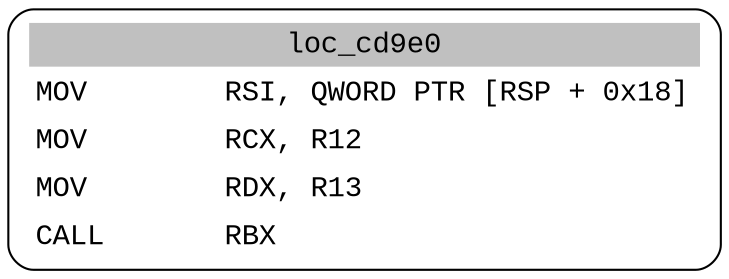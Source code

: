 digraph asm_graph {
1941 [
shape="Mrecord" fontname="Courier New"label =<<table border="0" cellborder="0" cellpadding="3"><tr><td align="center" colspan="2" bgcolor="grey">loc_cd9e0</td></tr><tr><td align="left">MOV        RSI, QWORD PTR [RSP + 0x18]</td></tr><tr><td align="left">MOV        RCX, R12</td></tr><tr><td align="left">MOV        RDX, R13</td></tr><tr><td align="left">CALL       RBX</td></tr></table>> ];
}